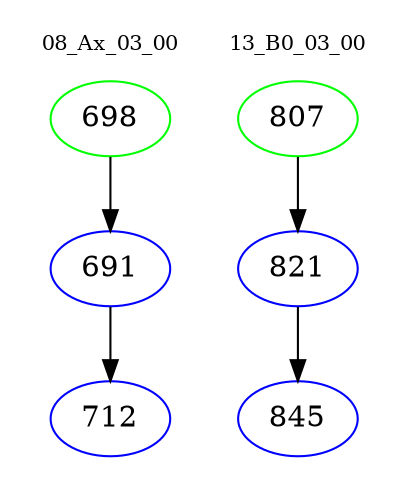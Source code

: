 digraph{
subgraph cluster_0 {
color = white
label = "08_Ax_03_00";
fontsize=10;
T0_698 [label="698", color="green"]
T0_698 -> T0_691 [color="black"]
T0_691 [label="691", color="blue"]
T0_691 -> T0_712 [color="black"]
T0_712 [label="712", color="blue"]
}
subgraph cluster_1 {
color = white
label = "13_B0_03_00";
fontsize=10;
T1_807 [label="807", color="green"]
T1_807 -> T1_821 [color="black"]
T1_821 [label="821", color="blue"]
T1_821 -> T1_845 [color="black"]
T1_845 [label="845", color="blue"]
}
}
